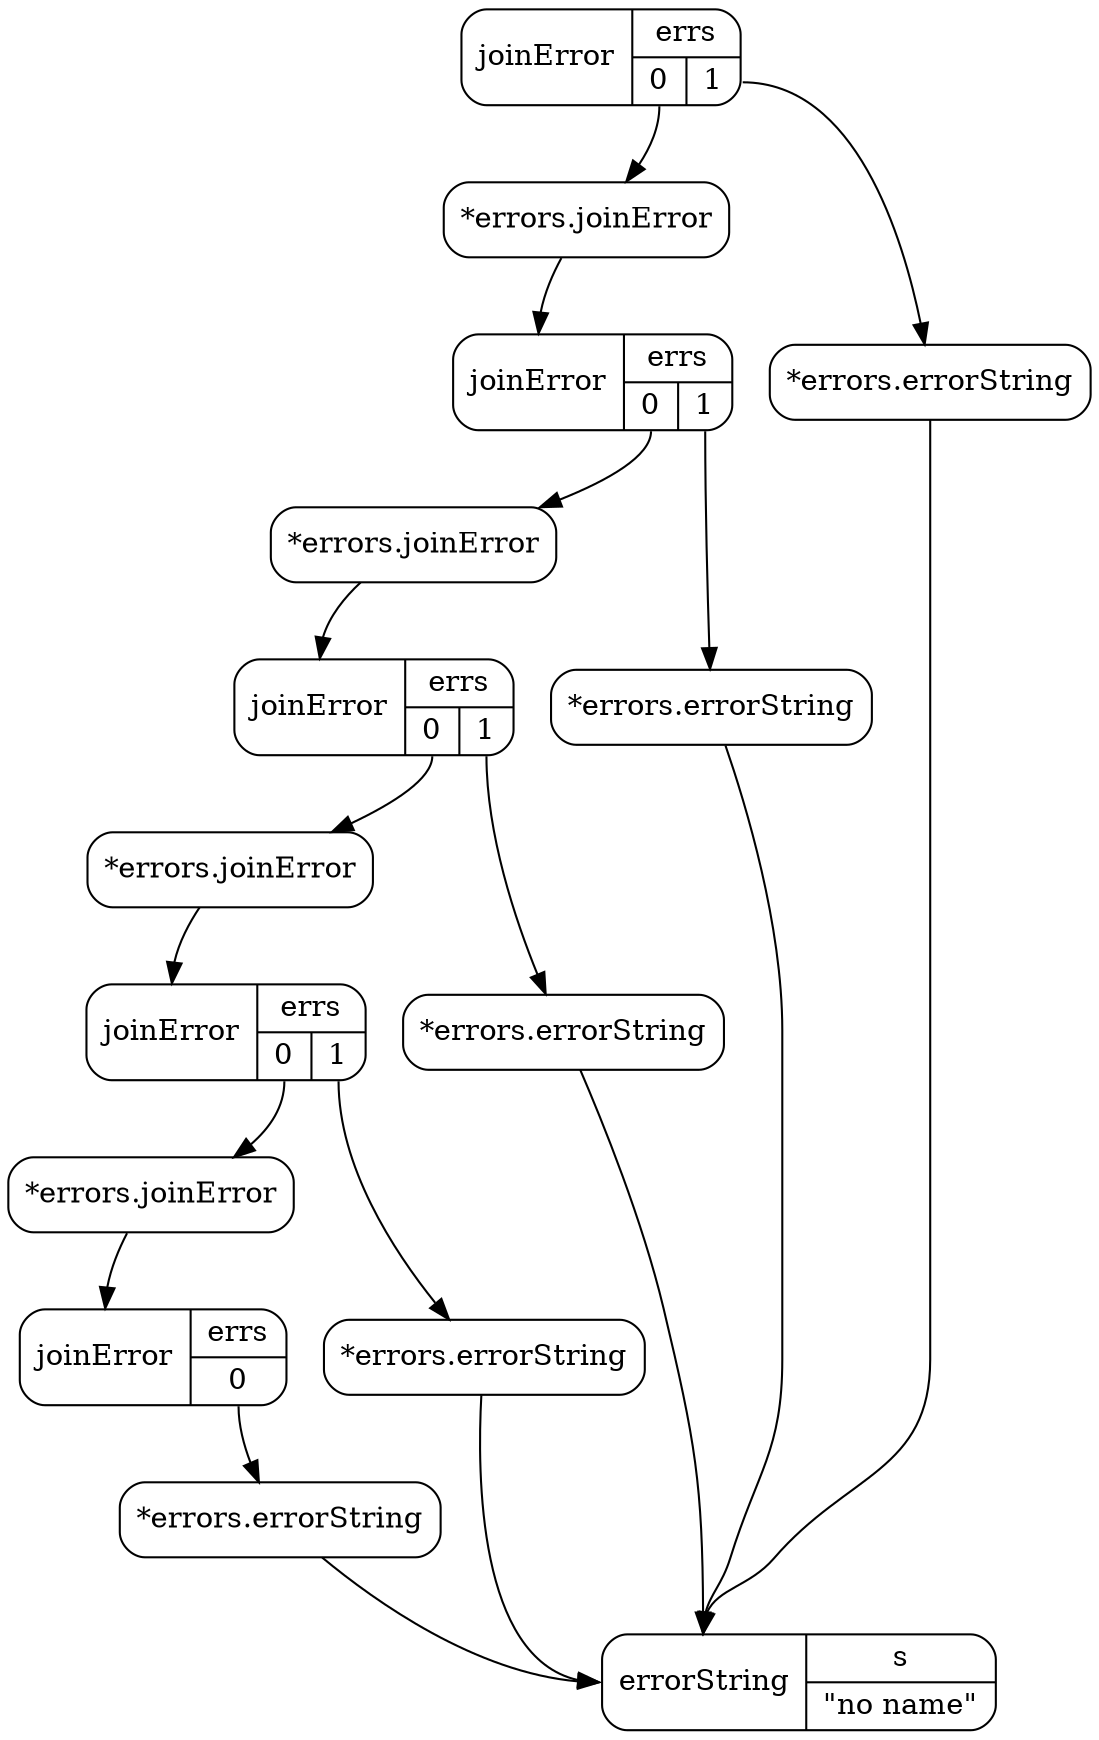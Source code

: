 digraph structs {
  node [shape=Mrecord];
  11 [label="<name> errorString |{<f0> s | \"no name\"}  "];
  12 [label="<name> *errors.errorString"];
  12:name -> 11:name;
  9:<10index0> -> 12:name;
  9 [label="<name> joinError |{<f0> errs | {<10index0> 0}}  "];
  13 [label="<name> *errors.joinError"];
  13:name -> 9:name;
  14 [label="<name> *errors.errorString"];
  14:name -> 11:name;
  7:<8index0> -> 13:name;
  7:<8index1> -> 14:name;
  7 [label="<name> joinError |{<f0> errs | {<8index0> 0|<8index1> 1}}  "];
  15 [label="<name> *errors.joinError"];
  15:name -> 7:name;
  16 [label="<name> *errors.errorString"];
  16:name -> 11:name;
  5:<6index0> -> 15:name;
  5:<6index1> -> 16:name;
  5 [label="<name> joinError |{<f0> errs | {<6index0> 0|<6index1> 1}}  "];
  17 [label="<name> *errors.joinError"];
  17:name -> 5:name;
  18 [label="<name> *errors.errorString"];
  18:name -> 11:name;
  3:<4index0> -> 17:name;
  3:<4index1> -> 18:name;
  3 [label="<name> joinError |{<f0> errs | {<4index0> 0|<4index1> 1}}  "];
  19 [label="<name> *errors.joinError"];
  19:name -> 3:name;
  20 [label="<name> *errors.errorString"];
  20:name -> 11:name;
  1:<2index0> -> 19:name;
  1:<2index1> -> 20:name;
  1 [label="<name> joinError |{<f0> errs | {<2index0> 0|<2index1> 1}}  "];
}
